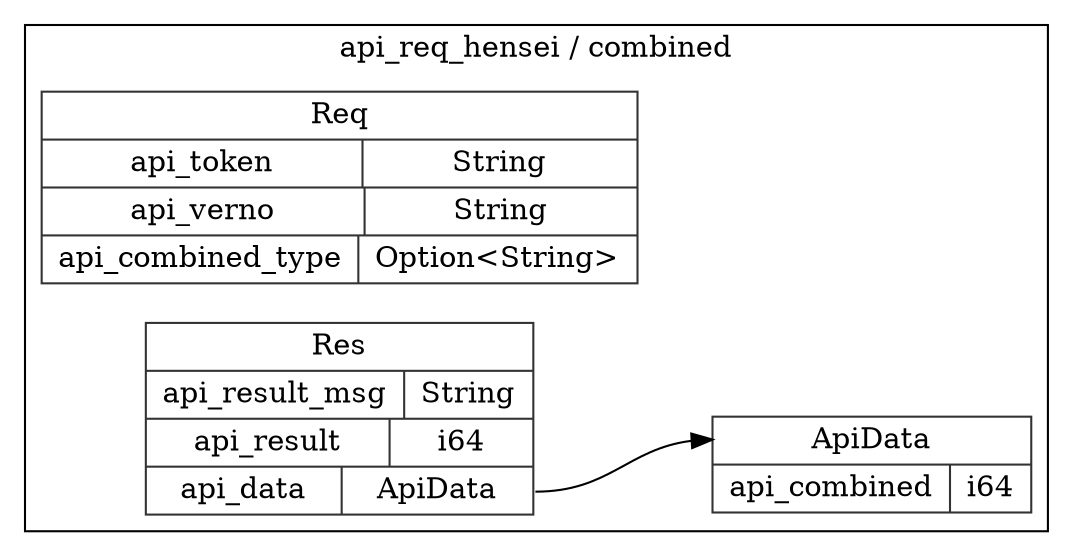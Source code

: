 digraph {
  rankdir=LR;
  subgraph cluster_0 {
    label="api_req_hensei / combined";
    node [style="filled", color=white, style="solid", color=gray20];
    api_req_hensei__combined__ApiData [label="<ApiData> ApiData  | { api_combined | <api_combined> i64 }", shape=record];
    api_req_hensei__combined__Req [label="<Req> Req  | { api_token | <api_token> String } | { api_verno | <api_verno> String } | { api_combined_type | <api_combined_type> Option\<String\> }", shape=record];
    api_req_hensei__combined__Res [label="<Res> Res  | { api_result_msg | <api_result_msg> String } | { api_result | <api_result> i64 } | { api_data | <api_data> ApiData }", shape=record];
    api_req_hensei__combined__Res:api_data:e -> api_req_hensei__combined__ApiData:ApiData:w;
  }
}
